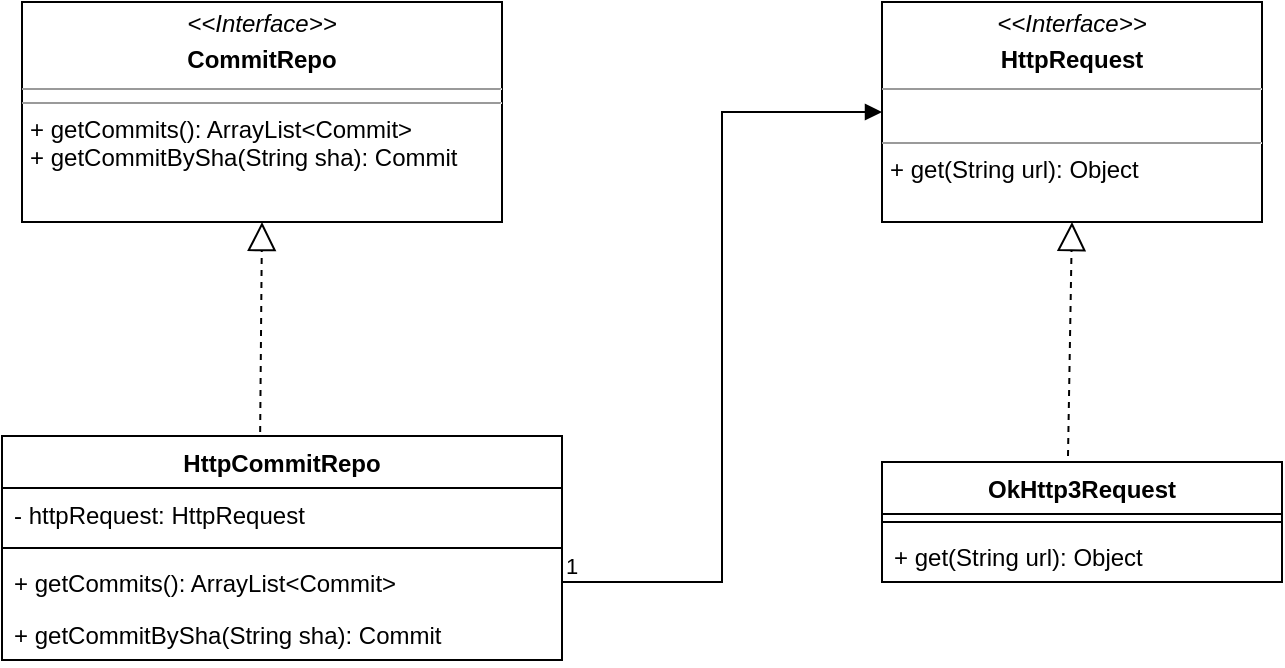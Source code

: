 <mxfile version="16.4.7" type="device"><diagram id="aEWbrtQwGYp9wBcEJ6KH" name="Page-1"><mxGraphModel dx="2062" dy="1112" grid="1" gridSize="10" guides="1" tooltips="1" connect="1" arrows="1" fold="1" page="1" pageScale="1" pageWidth="827" pageHeight="1169" math="0" shadow="0"><root><mxCell id="0"/><mxCell id="1" parent="0"/><mxCell id="Tb_dXujX_49-LGaAh_Up-1" value="&lt;p style=&quot;margin: 0px ; margin-top: 4px ; text-align: center&quot;&gt;&lt;i&gt;&amp;lt;&amp;lt;Interface&amp;gt;&amp;gt;&lt;/i&gt;&lt;/p&gt;&lt;p style=&quot;margin: 0px ; margin-top: 4px ; text-align: center&quot;&gt;&lt;b&gt;HttpRequest&lt;/b&gt;&lt;br&gt;&lt;b&gt;&lt;/b&gt;&lt;/p&gt;&lt;hr size=&quot;1&quot;&gt;&lt;br&gt;&lt;hr size=&quot;1&quot;&gt;&lt;p style=&quot;margin: 0px ; margin-left: 4px&quot;&gt;+ get(String url): Object&lt;br&gt;&lt;br&gt;&lt;/p&gt;" style="verticalAlign=top;align=left;overflow=fill;fontSize=12;fontFamily=Helvetica;html=1;" vertex="1" parent="1"><mxGeometry x="460" y="80" width="190" height="110" as="geometry"/></mxCell><mxCell id="Tb_dXujX_49-LGaAh_Up-2" value="OkHttp3Request" style="swimlane;fontStyle=1;align=center;verticalAlign=top;childLayout=stackLayout;horizontal=1;startSize=26;horizontalStack=0;resizeParent=1;resizeParentMax=0;resizeLast=0;collapsible=1;marginBottom=0;" vertex="1" parent="1"><mxGeometry x="460" y="310" width="200" height="60" as="geometry"/></mxCell><mxCell id="Tb_dXujX_49-LGaAh_Up-4" value="" style="line;strokeWidth=1;fillColor=none;align=left;verticalAlign=middle;spacingTop=-1;spacingLeft=3;spacingRight=3;rotatable=0;labelPosition=right;points=[];portConstraint=eastwest;" vertex="1" parent="Tb_dXujX_49-LGaAh_Up-2"><mxGeometry y="26" width="200" height="8" as="geometry"/></mxCell><mxCell id="Tb_dXujX_49-LGaAh_Up-5" value="+ get(String url): Object" style="text;strokeColor=none;fillColor=none;align=left;verticalAlign=top;spacingLeft=4;spacingRight=4;overflow=hidden;rotatable=0;points=[[0,0.5],[1,0.5]];portConstraint=eastwest;" vertex="1" parent="Tb_dXujX_49-LGaAh_Up-2"><mxGeometry y="34" width="200" height="26" as="geometry"/></mxCell><mxCell id="Tb_dXujX_49-LGaAh_Up-6" value="" style="endArrow=block;dashed=1;endFill=0;endSize=12;html=1;rounded=0;entryX=0.5;entryY=1;entryDx=0;entryDy=0;exitX=0.465;exitY=-0.05;exitDx=0;exitDy=0;exitPerimeter=0;" edge="1" parent="1" source="Tb_dXujX_49-LGaAh_Up-2" target="Tb_dXujX_49-LGaAh_Up-1"><mxGeometry width="160" relative="1" as="geometry"><mxPoint x="330" y="560" as="sourcePoint"/><mxPoint x="490" y="560" as="targetPoint"/></mxGeometry></mxCell><mxCell id="Tb_dXujX_49-LGaAh_Up-7" value="&lt;p style=&quot;margin: 0px ; margin-top: 4px ; text-align: center&quot;&gt;&lt;i&gt;&amp;lt;&amp;lt;Interface&amp;gt;&amp;gt;&lt;/i&gt;&lt;/p&gt;&lt;p style=&quot;margin: 0px ; margin-top: 4px ; text-align: center&quot;&gt;&lt;b&gt;CommitRepo&lt;/b&gt;&lt;br&gt;&lt;b&gt;&lt;/b&gt;&lt;/p&gt;&lt;hr size=&quot;1&quot;&gt;&lt;hr size=&quot;1&quot;&gt;&lt;p style=&quot;margin: 0px ; margin-left: 4px&quot;&gt;+ getCommits(): ArrayList&amp;lt;Commit&amp;gt;&lt;br&gt;+ getCommitBySha(String sha): Commit&lt;br&gt;&lt;/p&gt;" style="verticalAlign=top;align=left;overflow=fill;fontSize=12;fontFamily=Helvetica;html=1;" vertex="1" parent="1"><mxGeometry x="30" y="80" width="240" height="110" as="geometry"/></mxCell><mxCell id="Tb_dXujX_49-LGaAh_Up-8" value="HttpCommitRepo" style="swimlane;fontStyle=1;align=center;verticalAlign=top;childLayout=stackLayout;horizontal=1;startSize=26;horizontalStack=0;resizeParent=1;resizeParentMax=0;resizeLast=0;collapsible=1;marginBottom=0;" vertex="1" parent="1"><mxGeometry x="20" y="297" width="280" height="112" as="geometry"/></mxCell><mxCell id="Tb_dXujX_49-LGaAh_Up-9" value="- httpRequest: HttpRequest" style="text;strokeColor=none;fillColor=none;align=left;verticalAlign=top;spacingLeft=4;spacingRight=4;overflow=hidden;rotatable=0;points=[[0,0.5],[1,0.5]];portConstraint=eastwest;" vertex="1" parent="Tb_dXujX_49-LGaAh_Up-8"><mxGeometry y="26" width="280" height="26" as="geometry"/></mxCell><mxCell id="Tb_dXujX_49-LGaAh_Up-10" value="" style="line;strokeWidth=1;fillColor=none;align=left;verticalAlign=middle;spacingTop=-1;spacingLeft=3;spacingRight=3;rotatable=0;labelPosition=right;points=[];portConstraint=eastwest;" vertex="1" parent="Tb_dXujX_49-LGaAh_Up-8"><mxGeometry y="52" width="280" height="8" as="geometry"/></mxCell><mxCell id="Tb_dXujX_49-LGaAh_Up-11" value="+ getCommits(): ArrayList&lt;Commit&gt;&#xA;" style="text;strokeColor=none;fillColor=none;align=left;verticalAlign=top;spacingLeft=4;spacingRight=4;overflow=hidden;rotatable=0;points=[[0,0.5],[1,0.5]];portConstraint=eastwest;" vertex="1" parent="Tb_dXujX_49-LGaAh_Up-8"><mxGeometry y="60" width="280" height="26" as="geometry"/></mxCell><mxCell id="Tb_dXujX_49-LGaAh_Up-12" value="+ getCommitBySha(String sha): Commit&#xA;" style="text;strokeColor=none;fillColor=none;align=left;verticalAlign=top;spacingLeft=4;spacingRight=4;overflow=hidden;rotatable=0;points=[[0,0.5],[1,0.5]];portConstraint=eastwest;" vertex="1" parent="Tb_dXujX_49-LGaAh_Up-8"><mxGeometry y="86" width="280" height="26" as="geometry"/></mxCell><mxCell id="Tb_dXujX_49-LGaAh_Up-13" value="" style="endArrow=block;endFill=1;html=1;edgeStyle=orthogonalEdgeStyle;align=left;verticalAlign=top;rounded=0;entryX=0;entryY=0.5;entryDx=0;entryDy=0;exitX=1;exitY=0.5;exitDx=0;exitDy=0;" edge="1" parent="1" source="Tb_dXujX_49-LGaAh_Up-11" target="Tb_dXujX_49-LGaAh_Up-1"><mxGeometry x="-1" relative="1" as="geometry"><mxPoint x="330" y="560" as="sourcePoint"/><mxPoint x="490" y="560" as="targetPoint"/></mxGeometry></mxCell><mxCell id="Tb_dXujX_49-LGaAh_Up-14" value="1" style="edgeLabel;resizable=0;html=1;align=left;verticalAlign=bottom;" connectable="0" vertex="1" parent="Tb_dXujX_49-LGaAh_Up-13"><mxGeometry x="-1" relative="1" as="geometry"/></mxCell><mxCell id="Tb_dXujX_49-LGaAh_Up-15" value="" style="endArrow=block;dashed=1;endFill=0;endSize=12;html=1;rounded=0;entryX=0.5;entryY=1;entryDx=0;entryDy=0;exitX=0.461;exitY=-0.018;exitDx=0;exitDy=0;exitPerimeter=0;" edge="1" parent="1" source="Tb_dXujX_49-LGaAh_Up-8" target="Tb_dXujX_49-LGaAh_Up-7"><mxGeometry width="160" relative="1" as="geometry"><mxPoint x="330" y="560" as="sourcePoint"/><mxPoint x="490" y="560" as="targetPoint"/></mxGeometry></mxCell></root></mxGraphModel></diagram></mxfile>